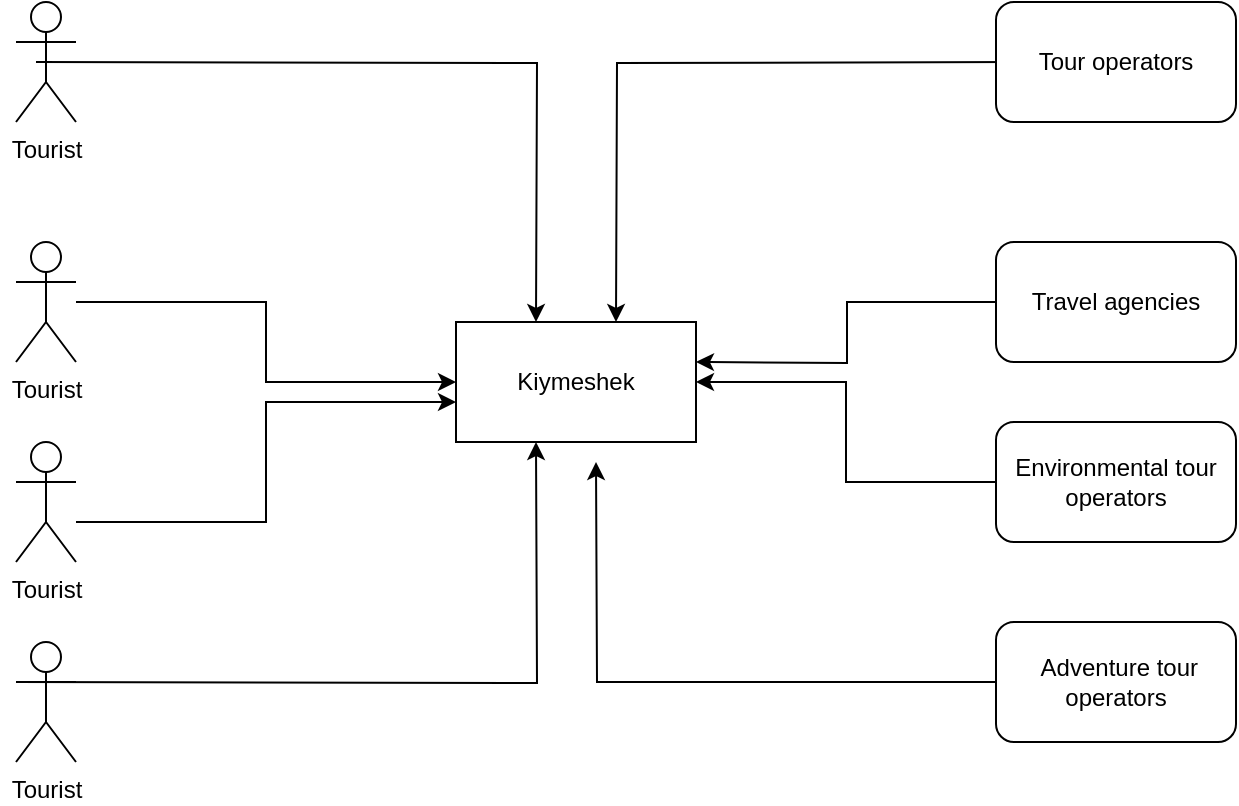 <mxfile version="22.1.5" type="github">
  <diagram name="Страница — 1" id="Ez8B4yqItI0BqrcQD-Dh">
    <mxGraphModel dx="837" dy="583" grid="1" gridSize="10" guides="1" tooltips="1" connect="1" arrows="1" fold="1" page="1" pageScale="1" pageWidth="827" pageHeight="1169" math="0" shadow="0">
      <root>
        <mxCell id="0" />
        <mxCell id="1" parent="0" />
        <mxCell id="hPpv5O-ULcMvOyu7YxGR-17" style="edgeStyle=orthogonalEdgeStyle;rounded=0;orthogonalLoop=1;jettySize=auto;html=1;" edge="1" parent="1">
          <mxGeometry relative="1" as="geometry">
            <mxPoint x="170" y="180" as="sourcePoint" />
            <mxPoint x="420" y="310" as="targetPoint" />
          </mxGeometry>
        </mxCell>
        <mxCell id="hPpv5O-ULcMvOyu7YxGR-1" value="Tourist" style="shape=umlActor;verticalLabelPosition=bottom;verticalAlign=top;html=1;outlineConnect=0;" vertex="1" parent="1">
          <mxGeometry x="160" y="150" width="30" height="60" as="geometry" />
        </mxCell>
        <mxCell id="hPpv5O-ULcMvOyu7YxGR-18" style="edgeStyle=orthogonalEdgeStyle;rounded=0;orthogonalLoop=1;jettySize=auto;html=1;entryX=0;entryY=0.5;entryDx=0;entryDy=0;" edge="1" parent="1" source="hPpv5O-ULcMvOyu7YxGR-9" target="hPpv5O-ULcMvOyu7YxGR-12">
          <mxGeometry relative="1" as="geometry" />
        </mxCell>
        <mxCell id="hPpv5O-ULcMvOyu7YxGR-9" value="Tourist" style="shape=umlActor;verticalLabelPosition=bottom;verticalAlign=top;html=1;outlineConnect=0;" vertex="1" parent="1">
          <mxGeometry x="160" y="270" width="30" height="60" as="geometry" />
        </mxCell>
        <mxCell id="hPpv5O-ULcMvOyu7YxGR-19" style="edgeStyle=orthogonalEdgeStyle;rounded=0;orthogonalLoop=1;jettySize=auto;html=1;" edge="1" parent="1">
          <mxGeometry relative="1" as="geometry">
            <mxPoint x="190" y="410" as="sourcePoint" />
            <mxPoint x="380" y="350" as="targetPoint" />
            <Array as="points">
              <mxPoint x="285" y="410" />
              <mxPoint x="285" y="350" />
            </Array>
          </mxGeometry>
        </mxCell>
        <mxCell id="hPpv5O-ULcMvOyu7YxGR-10" value="Tourist" style="shape=umlActor;verticalLabelPosition=bottom;verticalAlign=top;html=1;outlineConnect=0;" vertex="1" parent="1">
          <mxGeometry x="160" y="370" width="30" height="60" as="geometry" />
        </mxCell>
        <mxCell id="hPpv5O-ULcMvOyu7YxGR-20" style="edgeStyle=orthogonalEdgeStyle;rounded=0;orthogonalLoop=1;jettySize=auto;html=1;" edge="1" parent="1">
          <mxGeometry relative="1" as="geometry">
            <mxPoint x="420" y="370" as="targetPoint" />
            <mxPoint x="160" y="490" as="sourcePoint" />
          </mxGeometry>
        </mxCell>
        <mxCell id="hPpv5O-ULcMvOyu7YxGR-11" value="Tourist" style="shape=umlActor;verticalLabelPosition=bottom;verticalAlign=top;html=1;outlineConnect=0;" vertex="1" parent="1">
          <mxGeometry x="160" y="470" width="30" height="60" as="geometry" />
        </mxCell>
        <mxCell id="hPpv5O-ULcMvOyu7YxGR-12" value="Kiymeshek" style="rounded=0;whiteSpace=wrap;html=1;" vertex="1" parent="1">
          <mxGeometry x="380" y="310" width="120" height="60" as="geometry" />
        </mxCell>
        <mxCell id="hPpv5O-ULcMvOyu7YxGR-24" style="edgeStyle=orthogonalEdgeStyle;rounded=0;orthogonalLoop=1;jettySize=auto;html=1;entryX=0.5;entryY=0;entryDx=0;entryDy=0;" edge="1" parent="1">
          <mxGeometry relative="1" as="geometry">
            <mxPoint x="670" y="180" as="sourcePoint" />
            <mxPoint x="460" y="310" as="targetPoint" />
          </mxGeometry>
        </mxCell>
        <mxCell id="hPpv5O-ULcMvOyu7YxGR-13" value="Tour operators" style="rounded=1;whiteSpace=wrap;html=1;" vertex="1" parent="1">
          <mxGeometry x="650" y="150" width="120" height="60" as="geometry" />
        </mxCell>
        <mxCell id="hPpv5O-ULcMvOyu7YxGR-23" style="edgeStyle=orthogonalEdgeStyle;rounded=0;orthogonalLoop=1;jettySize=auto;html=1;" edge="1" parent="1" source="hPpv5O-ULcMvOyu7YxGR-14">
          <mxGeometry relative="1" as="geometry">
            <mxPoint x="500" y="330" as="targetPoint" />
          </mxGeometry>
        </mxCell>
        <mxCell id="hPpv5O-ULcMvOyu7YxGR-14" value="Travel agencies" style="rounded=1;whiteSpace=wrap;html=1;" vertex="1" parent="1">
          <mxGeometry x="650" y="270" width="120" height="60" as="geometry" />
        </mxCell>
        <mxCell id="hPpv5O-ULcMvOyu7YxGR-22" style="edgeStyle=orthogonalEdgeStyle;rounded=0;orthogonalLoop=1;jettySize=auto;html=1;entryX=1;entryY=0.5;entryDx=0;entryDy=0;" edge="1" parent="1" source="hPpv5O-ULcMvOyu7YxGR-15" target="hPpv5O-ULcMvOyu7YxGR-12">
          <mxGeometry relative="1" as="geometry" />
        </mxCell>
        <mxCell id="hPpv5O-ULcMvOyu7YxGR-15" value="Environmental tour operators" style="rounded=1;whiteSpace=wrap;html=1;" vertex="1" parent="1">
          <mxGeometry x="650" y="360" width="120" height="60" as="geometry" />
        </mxCell>
        <mxCell id="hPpv5O-ULcMvOyu7YxGR-21" style="edgeStyle=orthogonalEdgeStyle;rounded=0;orthogonalLoop=1;jettySize=auto;html=1;" edge="1" parent="1" source="hPpv5O-ULcMvOyu7YxGR-16">
          <mxGeometry relative="1" as="geometry">
            <mxPoint x="450" y="380" as="targetPoint" />
          </mxGeometry>
        </mxCell>
        <mxCell id="hPpv5O-ULcMvOyu7YxGR-16" value="&amp;nbsp;Adventure tour operators" style="rounded=1;whiteSpace=wrap;html=1;" vertex="1" parent="1">
          <mxGeometry x="650" y="460" width="120" height="60" as="geometry" />
        </mxCell>
      </root>
    </mxGraphModel>
  </diagram>
</mxfile>
